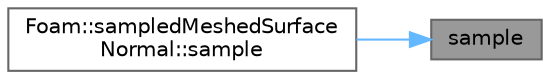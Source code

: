 digraph "sample"
{
 // LATEX_PDF_SIZE
  bgcolor="transparent";
  edge [fontname=Helvetica,fontsize=10,labelfontname=Helvetica,labelfontsize=10];
  node [fontname=Helvetica,fontsize=10,shape=box,height=0.2,width=0.4];
  rankdir="RL";
  Node1 [id="Node000001",label="sample",height=0.2,width=0.4,color="gray40", fillcolor="grey60", style="filled", fontcolor="black",tooltip=" "];
  Node1 -> Node2 [id="edge1_Node000001_Node000002",dir="back",color="steelblue1",style="solid",tooltip=" "];
  Node2 [id="Node000002",label="Foam::sampledMeshedSurface\lNormal::sample",height=0.2,width=0.4,color="grey40", fillcolor="white", style="filled",URL="$classFoam_1_1sampledMeshedSurfaceNormal.html#a05498535d9c862e63aabb3fff54e35c1",tooltip=" "];
}
